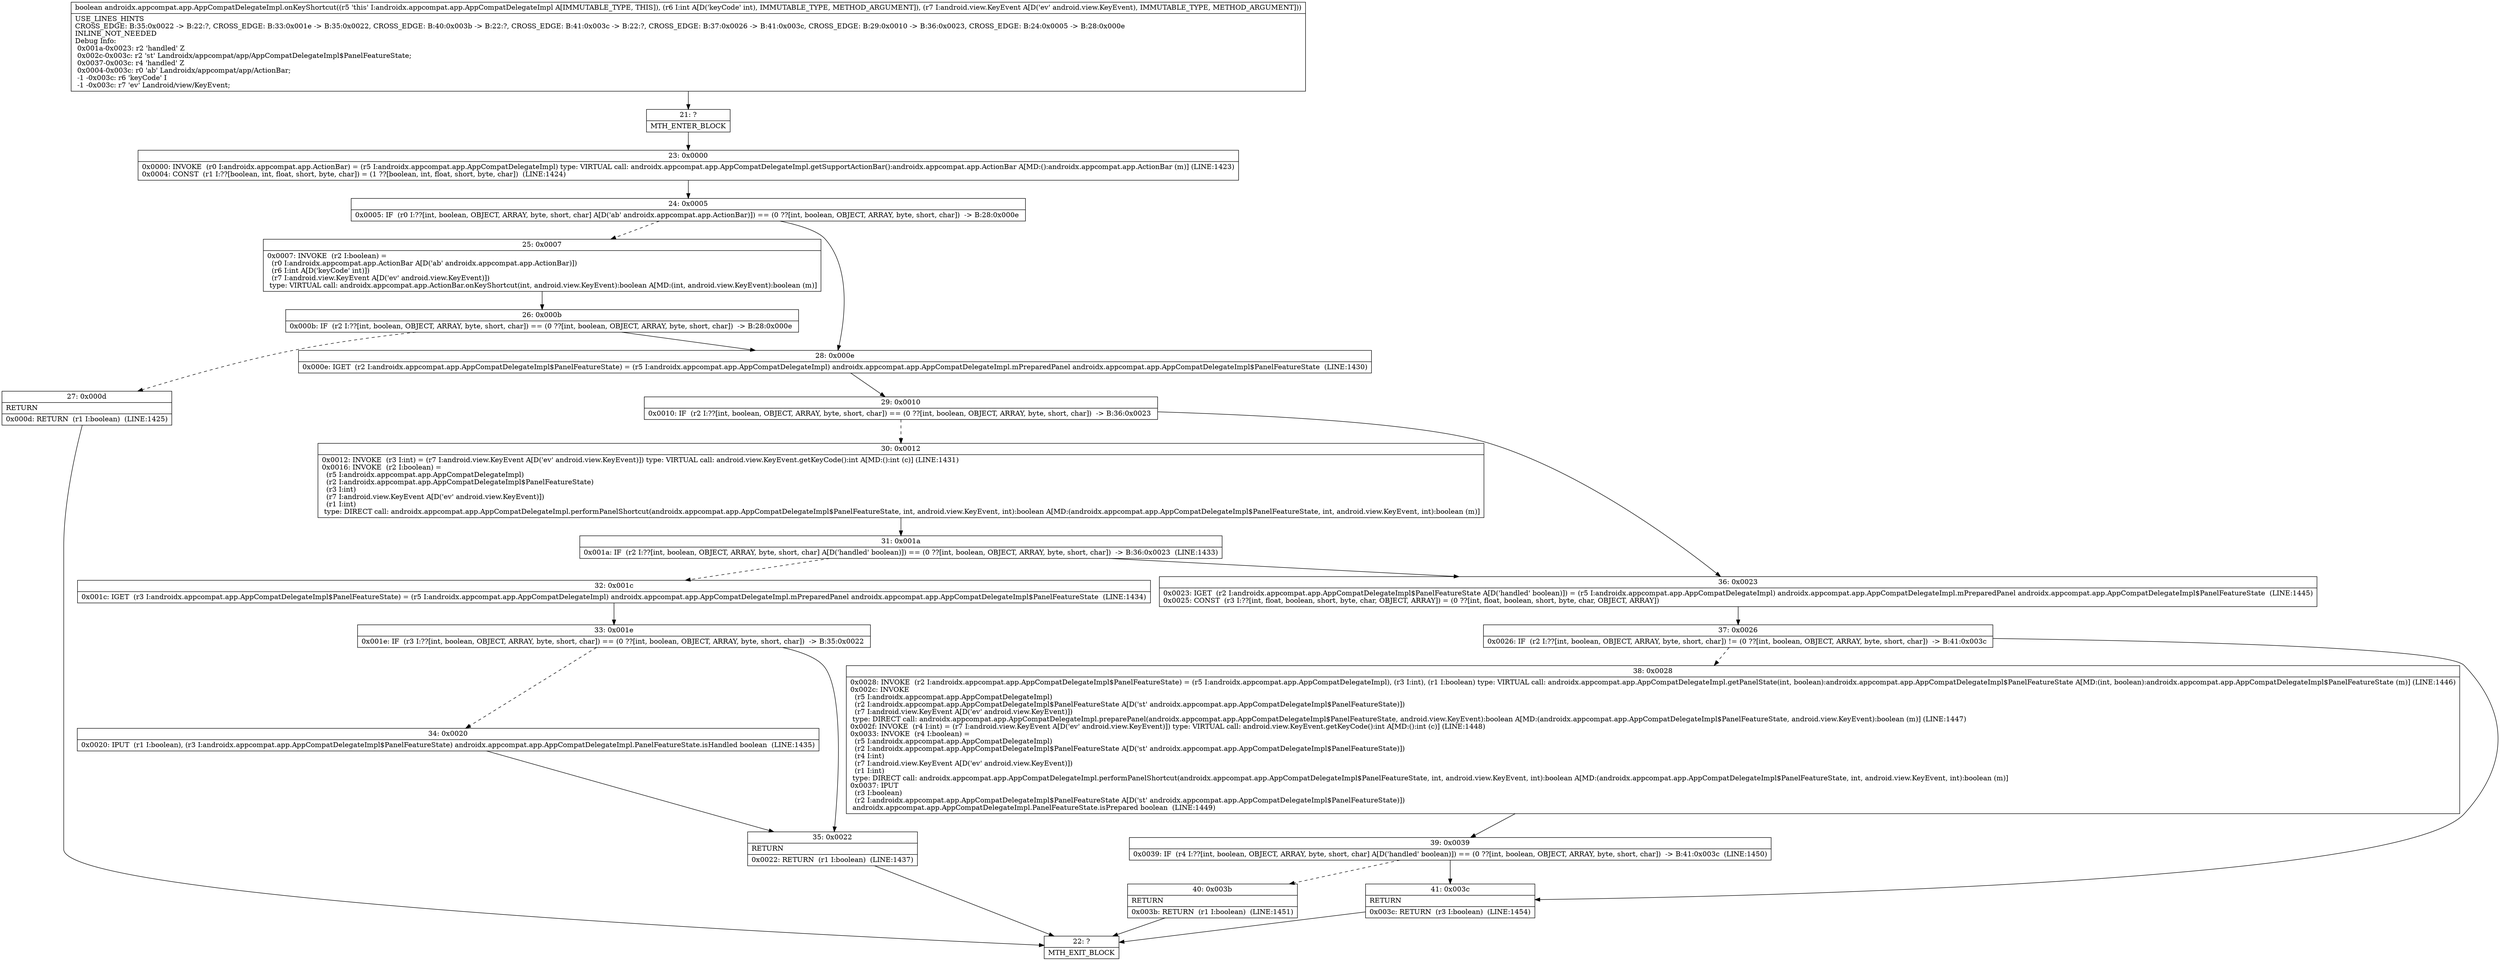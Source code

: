 digraph "CFG forandroidx.appcompat.app.AppCompatDelegateImpl.onKeyShortcut(ILandroid\/view\/KeyEvent;)Z" {
Node_21 [shape=record,label="{21\:\ ?|MTH_ENTER_BLOCK\l}"];
Node_23 [shape=record,label="{23\:\ 0x0000|0x0000: INVOKE  (r0 I:androidx.appcompat.app.ActionBar) = (r5 I:androidx.appcompat.app.AppCompatDelegateImpl) type: VIRTUAL call: androidx.appcompat.app.AppCompatDelegateImpl.getSupportActionBar():androidx.appcompat.app.ActionBar A[MD:():androidx.appcompat.app.ActionBar (m)] (LINE:1423)\l0x0004: CONST  (r1 I:??[boolean, int, float, short, byte, char]) = (1 ??[boolean, int, float, short, byte, char])  (LINE:1424)\l}"];
Node_24 [shape=record,label="{24\:\ 0x0005|0x0005: IF  (r0 I:??[int, boolean, OBJECT, ARRAY, byte, short, char] A[D('ab' androidx.appcompat.app.ActionBar)]) == (0 ??[int, boolean, OBJECT, ARRAY, byte, short, char])  \-\> B:28:0x000e \l}"];
Node_25 [shape=record,label="{25\:\ 0x0007|0x0007: INVOKE  (r2 I:boolean) = \l  (r0 I:androidx.appcompat.app.ActionBar A[D('ab' androidx.appcompat.app.ActionBar)])\l  (r6 I:int A[D('keyCode' int)])\l  (r7 I:android.view.KeyEvent A[D('ev' android.view.KeyEvent)])\l type: VIRTUAL call: androidx.appcompat.app.ActionBar.onKeyShortcut(int, android.view.KeyEvent):boolean A[MD:(int, android.view.KeyEvent):boolean (m)]\l}"];
Node_26 [shape=record,label="{26\:\ 0x000b|0x000b: IF  (r2 I:??[int, boolean, OBJECT, ARRAY, byte, short, char]) == (0 ??[int, boolean, OBJECT, ARRAY, byte, short, char])  \-\> B:28:0x000e \l}"];
Node_27 [shape=record,label="{27\:\ 0x000d|RETURN\l|0x000d: RETURN  (r1 I:boolean)  (LINE:1425)\l}"];
Node_22 [shape=record,label="{22\:\ ?|MTH_EXIT_BLOCK\l}"];
Node_28 [shape=record,label="{28\:\ 0x000e|0x000e: IGET  (r2 I:androidx.appcompat.app.AppCompatDelegateImpl$PanelFeatureState) = (r5 I:androidx.appcompat.app.AppCompatDelegateImpl) androidx.appcompat.app.AppCompatDelegateImpl.mPreparedPanel androidx.appcompat.app.AppCompatDelegateImpl$PanelFeatureState  (LINE:1430)\l}"];
Node_29 [shape=record,label="{29\:\ 0x0010|0x0010: IF  (r2 I:??[int, boolean, OBJECT, ARRAY, byte, short, char]) == (0 ??[int, boolean, OBJECT, ARRAY, byte, short, char])  \-\> B:36:0x0023 \l}"];
Node_30 [shape=record,label="{30\:\ 0x0012|0x0012: INVOKE  (r3 I:int) = (r7 I:android.view.KeyEvent A[D('ev' android.view.KeyEvent)]) type: VIRTUAL call: android.view.KeyEvent.getKeyCode():int A[MD:():int (c)] (LINE:1431)\l0x0016: INVOKE  (r2 I:boolean) = \l  (r5 I:androidx.appcompat.app.AppCompatDelegateImpl)\l  (r2 I:androidx.appcompat.app.AppCompatDelegateImpl$PanelFeatureState)\l  (r3 I:int)\l  (r7 I:android.view.KeyEvent A[D('ev' android.view.KeyEvent)])\l  (r1 I:int)\l type: DIRECT call: androidx.appcompat.app.AppCompatDelegateImpl.performPanelShortcut(androidx.appcompat.app.AppCompatDelegateImpl$PanelFeatureState, int, android.view.KeyEvent, int):boolean A[MD:(androidx.appcompat.app.AppCompatDelegateImpl$PanelFeatureState, int, android.view.KeyEvent, int):boolean (m)]\l}"];
Node_31 [shape=record,label="{31\:\ 0x001a|0x001a: IF  (r2 I:??[int, boolean, OBJECT, ARRAY, byte, short, char] A[D('handled' boolean)]) == (0 ??[int, boolean, OBJECT, ARRAY, byte, short, char])  \-\> B:36:0x0023  (LINE:1433)\l}"];
Node_32 [shape=record,label="{32\:\ 0x001c|0x001c: IGET  (r3 I:androidx.appcompat.app.AppCompatDelegateImpl$PanelFeatureState) = (r5 I:androidx.appcompat.app.AppCompatDelegateImpl) androidx.appcompat.app.AppCompatDelegateImpl.mPreparedPanel androidx.appcompat.app.AppCompatDelegateImpl$PanelFeatureState  (LINE:1434)\l}"];
Node_33 [shape=record,label="{33\:\ 0x001e|0x001e: IF  (r3 I:??[int, boolean, OBJECT, ARRAY, byte, short, char]) == (0 ??[int, boolean, OBJECT, ARRAY, byte, short, char])  \-\> B:35:0x0022 \l}"];
Node_34 [shape=record,label="{34\:\ 0x0020|0x0020: IPUT  (r1 I:boolean), (r3 I:androidx.appcompat.app.AppCompatDelegateImpl$PanelFeatureState) androidx.appcompat.app.AppCompatDelegateImpl.PanelFeatureState.isHandled boolean  (LINE:1435)\l}"];
Node_35 [shape=record,label="{35\:\ 0x0022|RETURN\l|0x0022: RETURN  (r1 I:boolean)  (LINE:1437)\l}"];
Node_36 [shape=record,label="{36\:\ 0x0023|0x0023: IGET  (r2 I:androidx.appcompat.app.AppCompatDelegateImpl$PanelFeatureState A[D('handled' boolean)]) = (r5 I:androidx.appcompat.app.AppCompatDelegateImpl) androidx.appcompat.app.AppCompatDelegateImpl.mPreparedPanel androidx.appcompat.app.AppCompatDelegateImpl$PanelFeatureState  (LINE:1445)\l0x0025: CONST  (r3 I:??[int, float, boolean, short, byte, char, OBJECT, ARRAY]) = (0 ??[int, float, boolean, short, byte, char, OBJECT, ARRAY]) \l}"];
Node_37 [shape=record,label="{37\:\ 0x0026|0x0026: IF  (r2 I:??[int, boolean, OBJECT, ARRAY, byte, short, char]) != (0 ??[int, boolean, OBJECT, ARRAY, byte, short, char])  \-\> B:41:0x003c \l}"];
Node_38 [shape=record,label="{38\:\ 0x0028|0x0028: INVOKE  (r2 I:androidx.appcompat.app.AppCompatDelegateImpl$PanelFeatureState) = (r5 I:androidx.appcompat.app.AppCompatDelegateImpl), (r3 I:int), (r1 I:boolean) type: VIRTUAL call: androidx.appcompat.app.AppCompatDelegateImpl.getPanelState(int, boolean):androidx.appcompat.app.AppCompatDelegateImpl$PanelFeatureState A[MD:(int, boolean):androidx.appcompat.app.AppCompatDelegateImpl$PanelFeatureState (m)] (LINE:1446)\l0x002c: INVOKE  \l  (r5 I:androidx.appcompat.app.AppCompatDelegateImpl)\l  (r2 I:androidx.appcompat.app.AppCompatDelegateImpl$PanelFeatureState A[D('st' androidx.appcompat.app.AppCompatDelegateImpl$PanelFeatureState)])\l  (r7 I:android.view.KeyEvent A[D('ev' android.view.KeyEvent)])\l type: DIRECT call: androidx.appcompat.app.AppCompatDelegateImpl.preparePanel(androidx.appcompat.app.AppCompatDelegateImpl$PanelFeatureState, android.view.KeyEvent):boolean A[MD:(androidx.appcompat.app.AppCompatDelegateImpl$PanelFeatureState, android.view.KeyEvent):boolean (m)] (LINE:1447)\l0x002f: INVOKE  (r4 I:int) = (r7 I:android.view.KeyEvent A[D('ev' android.view.KeyEvent)]) type: VIRTUAL call: android.view.KeyEvent.getKeyCode():int A[MD:():int (c)] (LINE:1448)\l0x0033: INVOKE  (r4 I:boolean) = \l  (r5 I:androidx.appcompat.app.AppCompatDelegateImpl)\l  (r2 I:androidx.appcompat.app.AppCompatDelegateImpl$PanelFeatureState A[D('st' androidx.appcompat.app.AppCompatDelegateImpl$PanelFeatureState)])\l  (r4 I:int)\l  (r7 I:android.view.KeyEvent A[D('ev' android.view.KeyEvent)])\l  (r1 I:int)\l type: DIRECT call: androidx.appcompat.app.AppCompatDelegateImpl.performPanelShortcut(androidx.appcompat.app.AppCompatDelegateImpl$PanelFeatureState, int, android.view.KeyEvent, int):boolean A[MD:(androidx.appcompat.app.AppCompatDelegateImpl$PanelFeatureState, int, android.view.KeyEvent, int):boolean (m)]\l0x0037: IPUT  \l  (r3 I:boolean)\l  (r2 I:androidx.appcompat.app.AppCompatDelegateImpl$PanelFeatureState A[D('st' androidx.appcompat.app.AppCompatDelegateImpl$PanelFeatureState)])\l androidx.appcompat.app.AppCompatDelegateImpl.PanelFeatureState.isPrepared boolean  (LINE:1449)\l}"];
Node_39 [shape=record,label="{39\:\ 0x0039|0x0039: IF  (r4 I:??[int, boolean, OBJECT, ARRAY, byte, short, char] A[D('handled' boolean)]) == (0 ??[int, boolean, OBJECT, ARRAY, byte, short, char])  \-\> B:41:0x003c  (LINE:1450)\l}"];
Node_40 [shape=record,label="{40\:\ 0x003b|RETURN\l|0x003b: RETURN  (r1 I:boolean)  (LINE:1451)\l}"];
Node_41 [shape=record,label="{41\:\ 0x003c|RETURN\l|0x003c: RETURN  (r3 I:boolean)  (LINE:1454)\l}"];
MethodNode[shape=record,label="{boolean androidx.appcompat.app.AppCompatDelegateImpl.onKeyShortcut((r5 'this' I:androidx.appcompat.app.AppCompatDelegateImpl A[IMMUTABLE_TYPE, THIS]), (r6 I:int A[D('keyCode' int), IMMUTABLE_TYPE, METHOD_ARGUMENT]), (r7 I:android.view.KeyEvent A[D('ev' android.view.KeyEvent), IMMUTABLE_TYPE, METHOD_ARGUMENT]))  | USE_LINES_HINTS\lCROSS_EDGE: B:35:0x0022 \-\> B:22:?, CROSS_EDGE: B:33:0x001e \-\> B:35:0x0022, CROSS_EDGE: B:40:0x003b \-\> B:22:?, CROSS_EDGE: B:41:0x003c \-\> B:22:?, CROSS_EDGE: B:37:0x0026 \-\> B:41:0x003c, CROSS_EDGE: B:29:0x0010 \-\> B:36:0x0023, CROSS_EDGE: B:24:0x0005 \-\> B:28:0x000e\lINLINE_NOT_NEEDED\lDebug Info:\l  0x001a\-0x0023: r2 'handled' Z\l  0x002c\-0x003c: r2 'st' Landroidx\/appcompat\/app\/AppCompatDelegateImpl$PanelFeatureState;\l  0x0037\-0x003c: r4 'handled' Z\l  0x0004\-0x003c: r0 'ab' Landroidx\/appcompat\/app\/ActionBar;\l  \-1 \-0x003c: r6 'keyCode' I\l  \-1 \-0x003c: r7 'ev' Landroid\/view\/KeyEvent;\l}"];
MethodNode -> Node_21;Node_21 -> Node_23;
Node_23 -> Node_24;
Node_24 -> Node_25[style=dashed];
Node_24 -> Node_28;
Node_25 -> Node_26;
Node_26 -> Node_27[style=dashed];
Node_26 -> Node_28;
Node_27 -> Node_22;
Node_28 -> Node_29;
Node_29 -> Node_30[style=dashed];
Node_29 -> Node_36;
Node_30 -> Node_31;
Node_31 -> Node_32[style=dashed];
Node_31 -> Node_36;
Node_32 -> Node_33;
Node_33 -> Node_34[style=dashed];
Node_33 -> Node_35;
Node_34 -> Node_35;
Node_35 -> Node_22;
Node_36 -> Node_37;
Node_37 -> Node_38[style=dashed];
Node_37 -> Node_41;
Node_38 -> Node_39;
Node_39 -> Node_40[style=dashed];
Node_39 -> Node_41;
Node_40 -> Node_22;
Node_41 -> Node_22;
}

